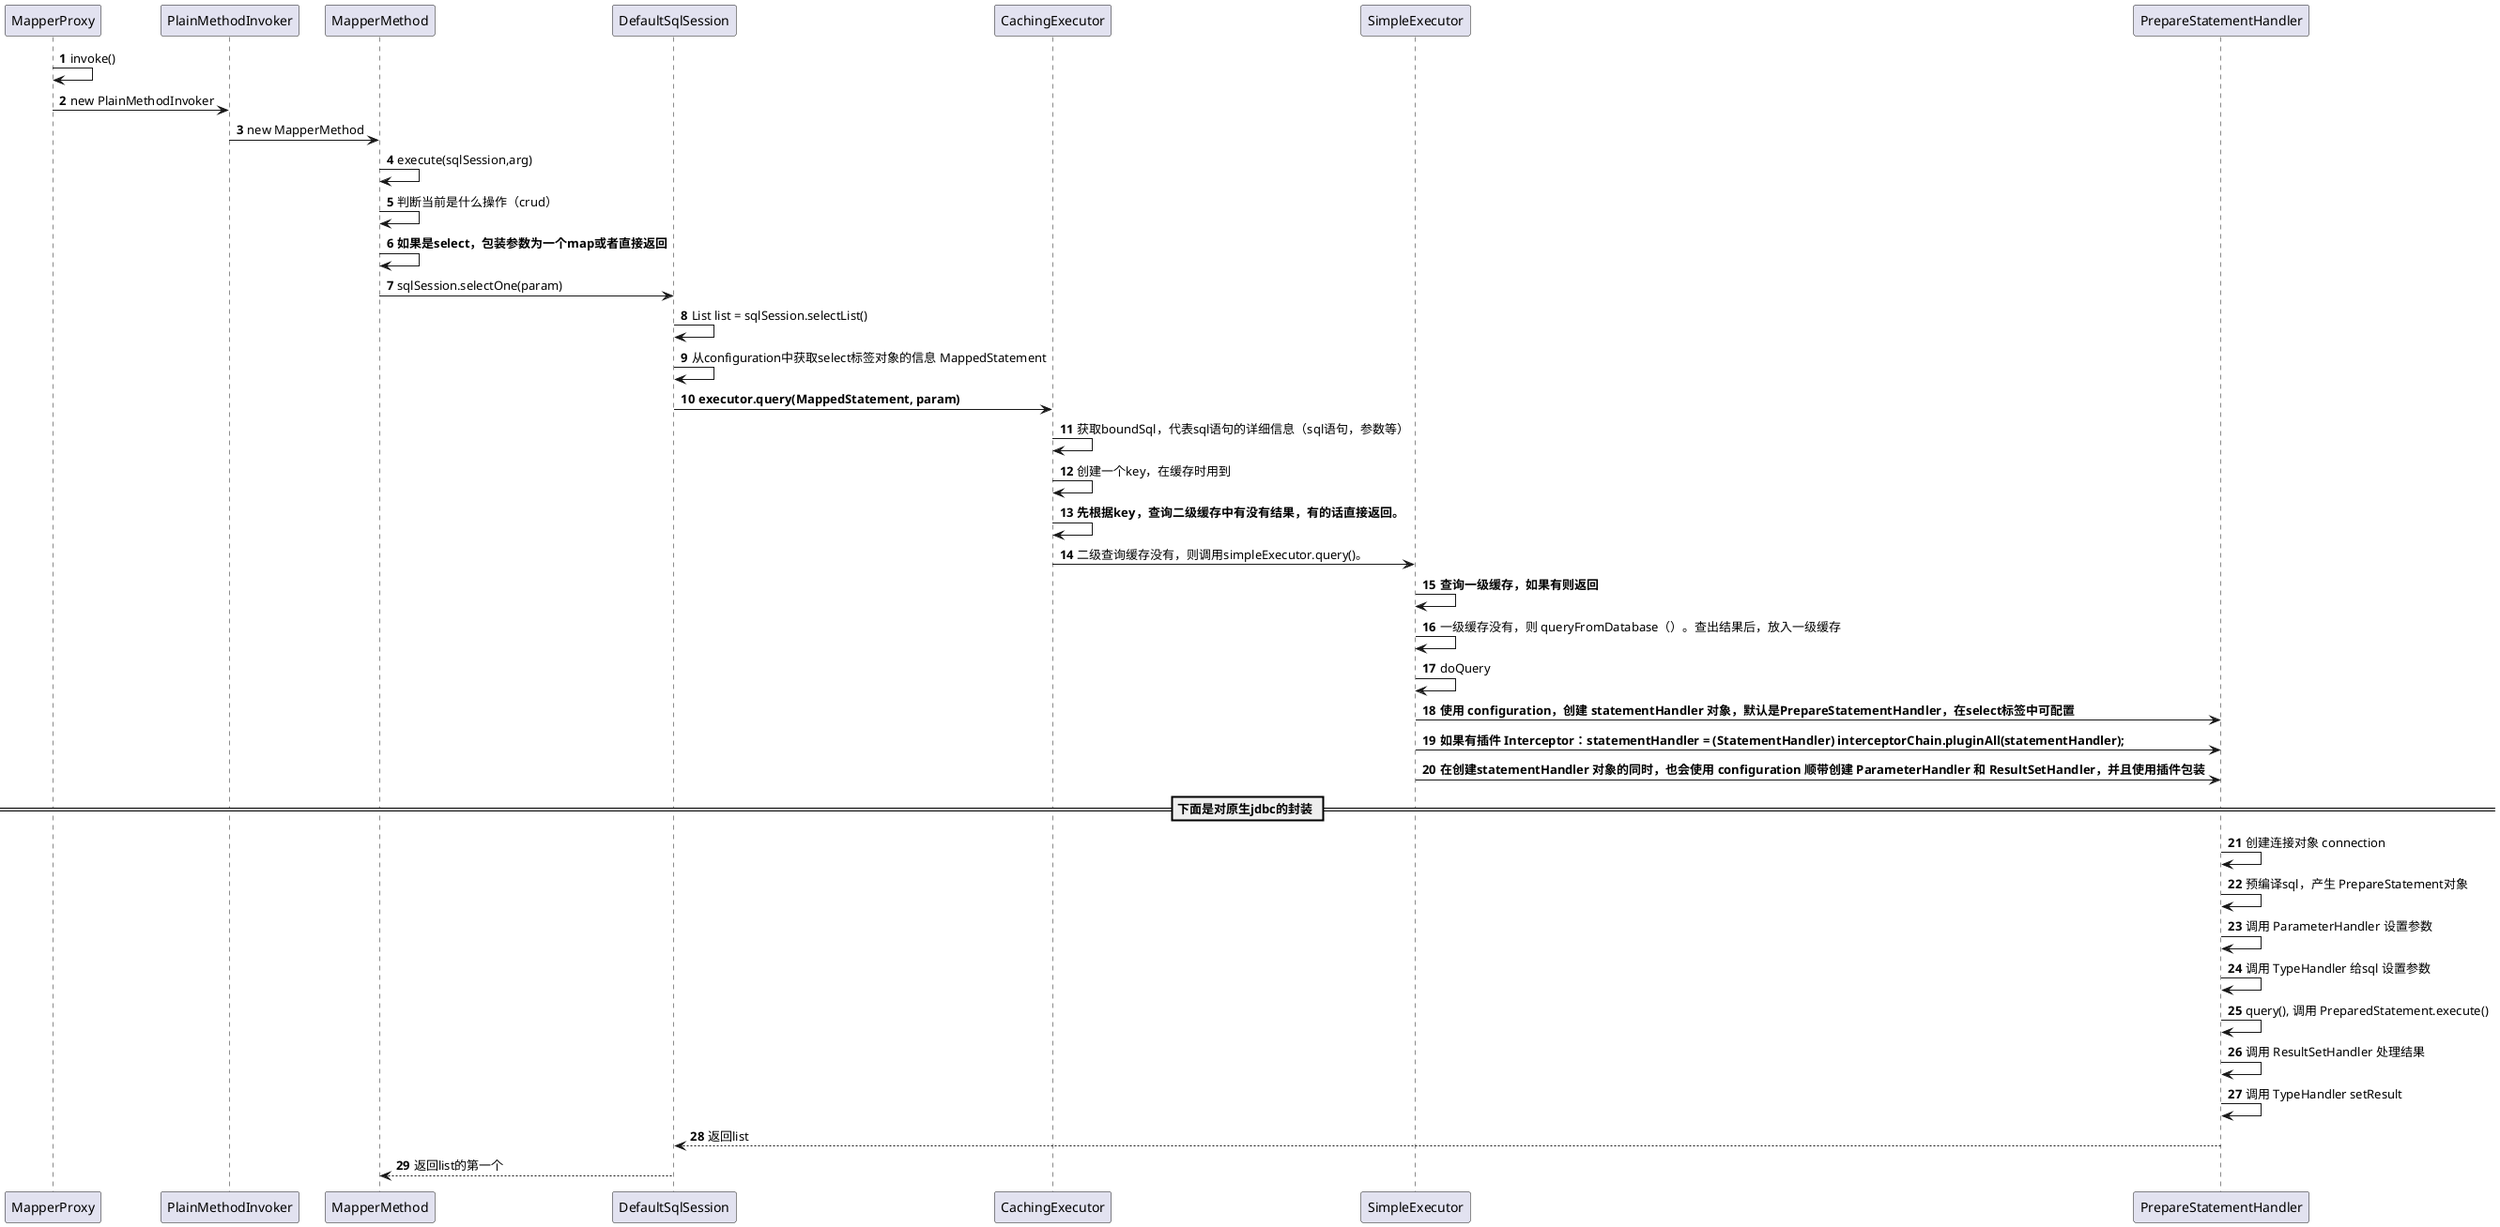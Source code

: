 @startuml
'https://plantuml.com/sequence-diagram

autonumber

participant MapperProxy as mapperProxy
participant PlainMethodInvoker as invoker
participant MapperMethod as mapperMethod
participant DefaultSqlSession as sqlSession
participant CachingExecutor as cachingExecutor
participant SimpleExecutor as simpleExecutor
participant PrepareStatementHandler as statementHandler

mapperProxy -> mapperProxy : invoke()
mapperProxy -> invoker : new PlainMethodInvoker
invoker -> mapperMethod : new MapperMethod
mapperMethod -> mapperMethod : execute(sqlSession,arg)
mapperMethod -> mapperMethod : 判断当前是什么操作（crud）
mapperMethod -> mapperMethod : **如果是select，包装参数为一个map或者直接返回**
mapperMethod -> sqlSession : sqlSession.selectOne(param)
sqlSession -> sqlSession : List list = sqlSession.selectList()
sqlSession -> sqlSession : 从configuration中获取select标签对象的信息 MappedStatement
sqlSession -> cachingExecutor : **executor.query(MappedStatement, param)**
cachingExecutor -> cachingExecutor: 获取boundSql，代表sql语句的详细信息（sql语句，参数等）
cachingExecutor -> cachingExecutor: 创建一个key，在缓存时用到
cachingExecutor -> cachingExecutor: **先根据key，查询二级缓存中有没有结果，有的话直接返回。**
cachingExecutor -> simpleExecutor: 二级查询缓存没有，则调用simpleExecutor.query()。
simpleExecutor -> simpleExecutor: **查询一级缓存，如果有则返回**
simpleExecutor -> simpleExecutor: 一级缓存没有，则 queryFromDatabase（）。查出结果后，放入一级缓存
simpleExecutor -> simpleExecutor: doQuery
simpleExecutor -> statementHandler : **使用 configuration，创建 statementHandler 对象，默认是PrepareStatementHandler，在select标签中可配置**
simpleExecutor -> statementHandler : **如果有插件 Interceptor：statementHandler = (StatementHandler) interceptorChain.pluginAll(statementHandler);**
simpleExecutor -> statementHandler: **在创建statementHandler 对象的同时，也会使用 configuration 顺带创建 ParameterHandler 和 ResultSetHandler，并且使用插件包装**
== 下面是对原生jdbc的封装 ==
statementHandler -> statementHandler : 创建连接对象 connection
statementHandler -> statementHandler : 预编译sql，产生 PrepareStatement对象
statementHandler -> statementHandler : 调用 ParameterHandler 设置参数
statementHandler -> statementHandler : 调用 TypeHandler 给sql 设置参数
statementHandler -> statementHandler : query(), 调用 PreparedStatement.execute()
statementHandler -> statementHandler : 调用 ResultSetHandler 处理结果
statementHandler -> statementHandler : 调用 TypeHandler setResult

statementHandler --> sqlSession : 返回list
sqlSession --> mapperMethod : 返回list的第一个











@enduml